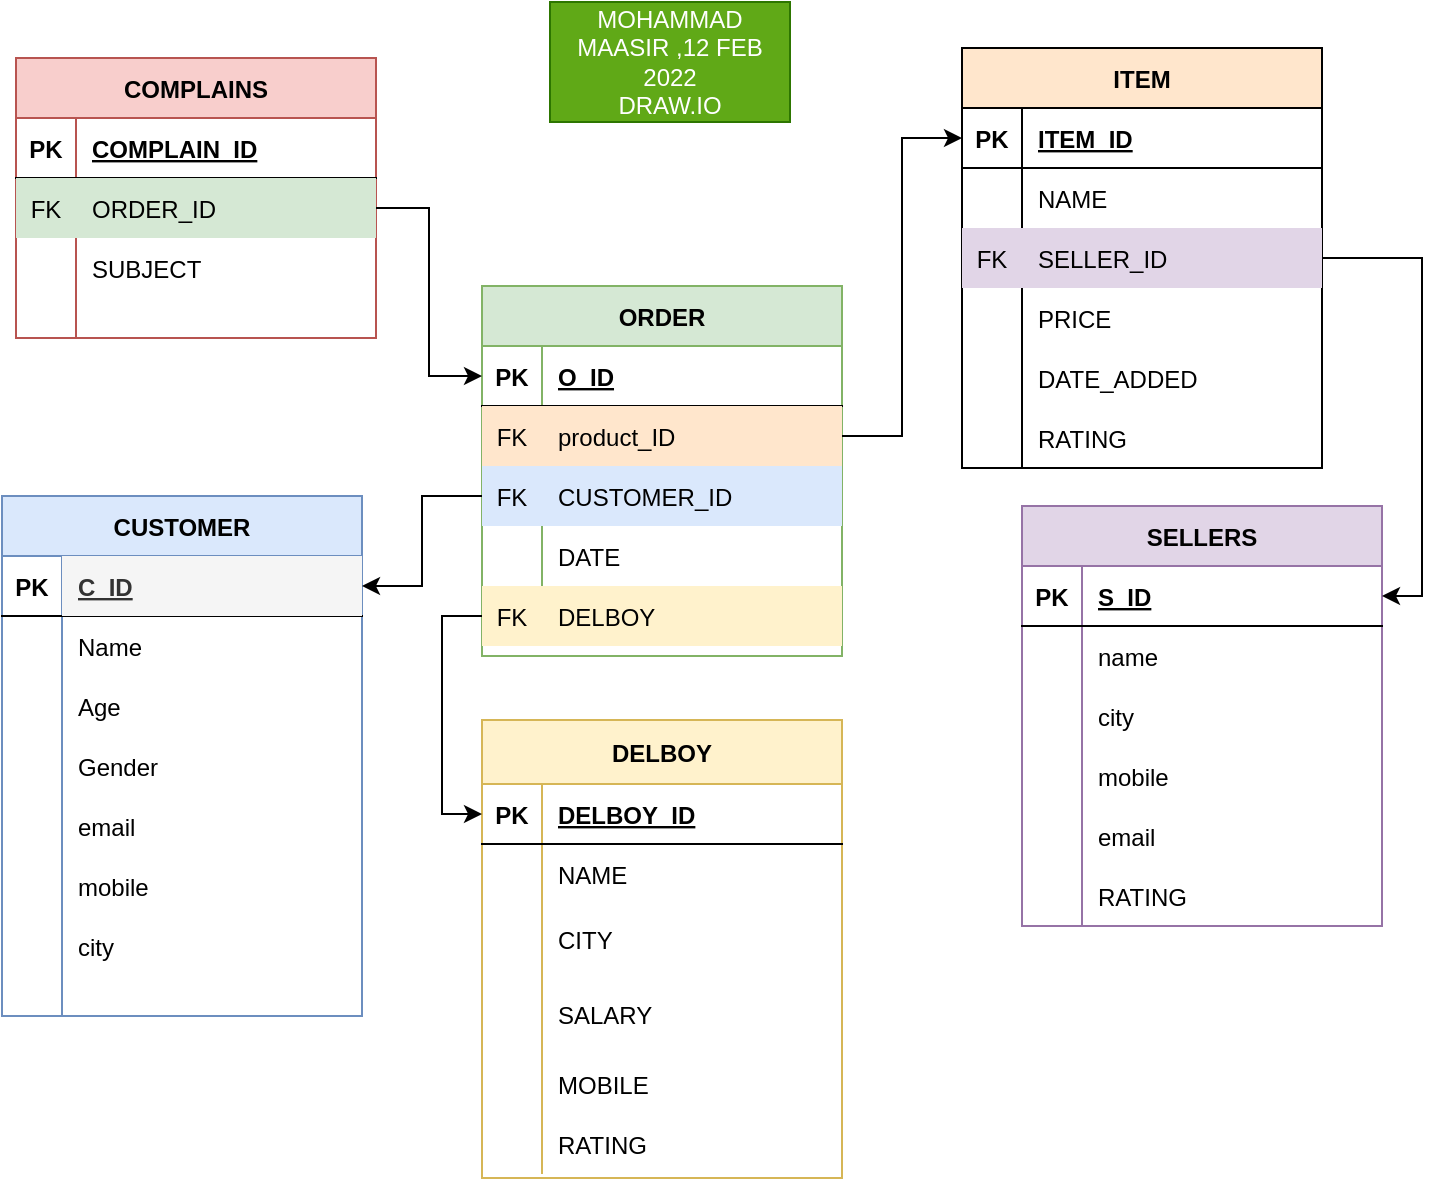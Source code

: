 <mxfile version="16.5.6" type="github">
  <diagram id="pQQoIJh8pcCohvemaEYg" name="Page-1">
    <mxGraphModel dx="868" dy="433" grid="0" gridSize="12" guides="1" tooltips="1" connect="1" arrows="1" fold="1" page="1" pageScale="1" pageWidth="827" pageHeight="1169" background="#FFFFFF" math="0" shadow="0">
      <root>
        <mxCell id="0" />
        <mxCell id="1" parent="0" />
        <mxCell id="q5V-buXmpB8JgD604f-4-15" value="CUSTOMER" style="shape=table;startSize=30;container=1;collapsible=1;childLayout=tableLayout;fixedRows=1;rowLines=0;fontStyle=1;align=center;resizeLast=1;fillColor=#dae8fc;strokeColor=#6c8ebf;" parent="1" vertex="1">
          <mxGeometry x="70" y="325" width="180" height="260" as="geometry" />
        </mxCell>
        <mxCell id="q5V-buXmpB8JgD604f-4-16" value="" style="shape=tableRow;horizontal=0;startSize=0;swimlaneHead=0;swimlaneBody=0;fillColor=none;collapsible=0;dropTarget=0;points=[[0,0.5],[1,0.5]];portConstraint=eastwest;top=0;left=0;right=0;bottom=1;" parent="q5V-buXmpB8JgD604f-4-15" vertex="1">
          <mxGeometry y="30" width="180" height="30" as="geometry" />
        </mxCell>
        <mxCell id="q5V-buXmpB8JgD604f-4-17" value="PK" style="shape=partialRectangle;connectable=0;fillColor=none;top=0;left=0;bottom=0;right=0;fontStyle=1;overflow=hidden;" parent="q5V-buXmpB8JgD604f-4-16" vertex="1">
          <mxGeometry width="30" height="30" as="geometry">
            <mxRectangle width="30" height="30" as="alternateBounds" />
          </mxGeometry>
        </mxCell>
        <mxCell id="q5V-buXmpB8JgD604f-4-18" value="C_ID" style="shape=partialRectangle;connectable=0;fillColor=#f5f5f5;top=0;left=0;bottom=0;right=0;align=left;spacingLeft=6;fontStyle=5;overflow=hidden;strokeColor=#666666;fontColor=#333333;" parent="q5V-buXmpB8JgD604f-4-16" vertex="1">
          <mxGeometry x="30" width="150" height="30" as="geometry">
            <mxRectangle width="150" height="30" as="alternateBounds" />
          </mxGeometry>
        </mxCell>
        <mxCell id="q5V-buXmpB8JgD604f-4-19" value="" style="shape=tableRow;horizontal=0;startSize=0;swimlaneHead=0;swimlaneBody=0;fillColor=none;collapsible=0;dropTarget=0;points=[[0,0.5],[1,0.5]];portConstraint=eastwest;top=0;left=0;right=0;bottom=0;" parent="q5V-buXmpB8JgD604f-4-15" vertex="1">
          <mxGeometry y="60" width="180" height="30" as="geometry" />
        </mxCell>
        <mxCell id="q5V-buXmpB8JgD604f-4-20" value="" style="shape=partialRectangle;connectable=0;fillColor=none;top=0;left=0;bottom=0;right=0;editable=1;overflow=hidden;" parent="q5V-buXmpB8JgD604f-4-19" vertex="1">
          <mxGeometry width="30" height="30" as="geometry">
            <mxRectangle width="30" height="30" as="alternateBounds" />
          </mxGeometry>
        </mxCell>
        <mxCell id="q5V-buXmpB8JgD604f-4-21" value="Name" style="shape=partialRectangle;connectable=0;fillColor=none;top=0;left=0;bottom=0;right=0;align=left;spacingLeft=6;overflow=hidden;" parent="q5V-buXmpB8JgD604f-4-19" vertex="1">
          <mxGeometry x="30" width="150" height="30" as="geometry">
            <mxRectangle width="150" height="30" as="alternateBounds" />
          </mxGeometry>
        </mxCell>
        <mxCell id="q5V-buXmpB8JgD604f-4-22" value="" style="shape=tableRow;horizontal=0;startSize=0;swimlaneHead=0;swimlaneBody=0;fillColor=none;collapsible=0;dropTarget=0;points=[[0,0.5],[1,0.5]];portConstraint=eastwest;top=0;left=0;right=0;bottom=0;" parent="q5V-buXmpB8JgD604f-4-15" vertex="1">
          <mxGeometry y="90" width="180" height="30" as="geometry" />
        </mxCell>
        <mxCell id="q5V-buXmpB8JgD604f-4-23" value="" style="shape=partialRectangle;connectable=0;fillColor=none;top=0;left=0;bottom=0;right=0;editable=1;overflow=hidden;" parent="q5V-buXmpB8JgD604f-4-22" vertex="1">
          <mxGeometry width="30" height="30" as="geometry">
            <mxRectangle width="30" height="30" as="alternateBounds" />
          </mxGeometry>
        </mxCell>
        <mxCell id="q5V-buXmpB8JgD604f-4-24" value="Age" style="shape=partialRectangle;connectable=0;fillColor=none;top=0;left=0;bottom=0;right=0;align=left;spacingLeft=6;overflow=hidden;" parent="q5V-buXmpB8JgD604f-4-22" vertex="1">
          <mxGeometry x="30" width="150" height="30" as="geometry">
            <mxRectangle width="150" height="30" as="alternateBounds" />
          </mxGeometry>
        </mxCell>
        <mxCell id="q5V-buXmpB8JgD604f-4-25" value="" style="shape=tableRow;horizontal=0;startSize=0;swimlaneHead=0;swimlaneBody=0;fillColor=none;collapsible=0;dropTarget=0;points=[[0,0.5],[1,0.5]];portConstraint=eastwest;top=0;left=0;right=0;bottom=0;" parent="q5V-buXmpB8JgD604f-4-15" vertex="1">
          <mxGeometry y="120" width="180" height="30" as="geometry" />
        </mxCell>
        <mxCell id="q5V-buXmpB8JgD604f-4-26" value="" style="shape=partialRectangle;connectable=0;fillColor=none;top=0;left=0;bottom=0;right=0;editable=1;overflow=hidden;" parent="q5V-buXmpB8JgD604f-4-25" vertex="1">
          <mxGeometry width="30" height="30" as="geometry">
            <mxRectangle width="30" height="30" as="alternateBounds" />
          </mxGeometry>
        </mxCell>
        <mxCell id="q5V-buXmpB8JgD604f-4-27" value="Gender" style="shape=partialRectangle;connectable=0;fillColor=none;top=0;left=0;bottom=0;right=0;align=left;spacingLeft=6;overflow=hidden;" parent="q5V-buXmpB8JgD604f-4-25" vertex="1">
          <mxGeometry x="30" width="150" height="30" as="geometry">
            <mxRectangle width="150" height="30" as="alternateBounds" />
          </mxGeometry>
        </mxCell>
        <mxCell id="q5V-buXmpB8JgD604f-4-44" value="" style="shape=tableRow;horizontal=0;startSize=0;swimlaneHead=0;swimlaneBody=0;fillColor=none;collapsible=0;dropTarget=0;points=[[0,0.5],[1,0.5]];portConstraint=eastwest;top=0;left=0;right=0;bottom=0;" parent="q5V-buXmpB8JgD604f-4-15" vertex="1">
          <mxGeometry y="150" width="180" height="30" as="geometry" />
        </mxCell>
        <mxCell id="q5V-buXmpB8JgD604f-4-45" value="" style="shape=partialRectangle;connectable=0;fillColor=none;top=0;left=0;bottom=0;right=0;editable=1;overflow=hidden;" parent="q5V-buXmpB8JgD604f-4-44" vertex="1">
          <mxGeometry width="30" height="30" as="geometry">
            <mxRectangle width="30" height="30" as="alternateBounds" />
          </mxGeometry>
        </mxCell>
        <mxCell id="q5V-buXmpB8JgD604f-4-46" value="email" style="shape=partialRectangle;connectable=0;fillColor=none;top=0;left=0;bottom=0;right=0;align=left;spacingLeft=6;overflow=hidden;" parent="q5V-buXmpB8JgD604f-4-44" vertex="1">
          <mxGeometry x="30" width="150" height="30" as="geometry">
            <mxRectangle width="150" height="30" as="alternateBounds" />
          </mxGeometry>
        </mxCell>
        <mxCell id="q5V-buXmpB8JgD604f-4-47" value="" style="shape=tableRow;horizontal=0;startSize=0;swimlaneHead=0;swimlaneBody=0;fillColor=none;collapsible=0;dropTarget=0;points=[[0,0.5],[1,0.5]];portConstraint=eastwest;top=0;left=0;right=0;bottom=0;" parent="q5V-buXmpB8JgD604f-4-15" vertex="1">
          <mxGeometry y="180" width="180" height="30" as="geometry" />
        </mxCell>
        <mxCell id="q5V-buXmpB8JgD604f-4-48" value="" style="shape=partialRectangle;connectable=0;fillColor=none;top=0;left=0;bottom=0;right=0;editable=1;overflow=hidden;" parent="q5V-buXmpB8JgD604f-4-47" vertex="1">
          <mxGeometry width="30" height="30" as="geometry">
            <mxRectangle width="30" height="30" as="alternateBounds" />
          </mxGeometry>
        </mxCell>
        <mxCell id="q5V-buXmpB8JgD604f-4-49" value="mobile" style="shape=partialRectangle;connectable=0;fillColor=none;top=0;left=0;bottom=0;right=0;align=left;spacingLeft=6;overflow=hidden;" parent="q5V-buXmpB8JgD604f-4-47" vertex="1">
          <mxGeometry x="30" width="150" height="30" as="geometry">
            <mxRectangle width="150" height="30" as="alternateBounds" />
          </mxGeometry>
        </mxCell>
        <mxCell id="q5V-buXmpB8JgD604f-4-50" value="" style="shape=tableRow;horizontal=0;startSize=0;swimlaneHead=0;swimlaneBody=0;fillColor=none;collapsible=0;dropTarget=0;points=[[0,0.5],[1,0.5]];portConstraint=eastwest;top=0;left=0;right=0;bottom=0;" parent="q5V-buXmpB8JgD604f-4-15" vertex="1">
          <mxGeometry y="210" width="180" height="30" as="geometry" />
        </mxCell>
        <mxCell id="q5V-buXmpB8JgD604f-4-51" value="" style="shape=partialRectangle;connectable=0;fillColor=none;top=0;left=0;bottom=0;right=0;editable=1;overflow=hidden;" parent="q5V-buXmpB8JgD604f-4-50" vertex="1">
          <mxGeometry width="30" height="30" as="geometry">
            <mxRectangle width="30" height="30" as="alternateBounds" />
          </mxGeometry>
        </mxCell>
        <mxCell id="q5V-buXmpB8JgD604f-4-52" value="city" style="shape=partialRectangle;connectable=0;fillColor=none;top=0;left=0;bottom=0;right=0;align=left;spacingLeft=6;overflow=hidden;" parent="q5V-buXmpB8JgD604f-4-50" vertex="1">
          <mxGeometry x="30" width="150" height="30" as="geometry">
            <mxRectangle width="150" height="30" as="alternateBounds" />
          </mxGeometry>
        </mxCell>
        <mxCell id="q5V-buXmpB8JgD604f-4-32" value="" style="shape=tableRow;horizontal=0;startSize=0;swimlaneHead=0;swimlaneBody=0;fillColor=none;collapsible=0;dropTarget=0;points=[[0,0.5],[1,0.5]];portConstraint=eastwest;top=0;left=0;right=0;bottom=0;" parent="q5V-buXmpB8JgD604f-4-15" vertex="1">
          <mxGeometry y="240" width="180" height="20" as="geometry" />
        </mxCell>
        <mxCell id="q5V-buXmpB8JgD604f-4-33" value="" style="shape=partialRectangle;connectable=0;fillColor=none;top=0;left=0;bottom=0;right=0;fontStyle=0;overflow=hidden;" parent="q5V-buXmpB8JgD604f-4-32" vertex="1">
          <mxGeometry width="30" height="20" as="geometry">
            <mxRectangle width="30" height="20" as="alternateBounds" />
          </mxGeometry>
        </mxCell>
        <mxCell id="q5V-buXmpB8JgD604f-4-34" value="" style="shape=partialRectangle;connectable=0;fillColor=none;top=0;left=0;bottom=0;right=0;align=left;spacingLeft=6;fontStyle=0;overflow=hidden;" parent="q5V-buXmpB8JgD604f-4-32" vertex="1">
          <mxGeometry x="30" width="150" height="20" as="geometry">
            <mxRectangle width="150" height="20" as="alternateBounds" />
          </mxGeometry>
        </mxCell>
        <mxCell id="q5V-buXmpB8JgD604f-4-54" value="ORDER" style="shape=table;startSize=30;container=1;collapsible=1;childLayout=tableLayout;fixedRows=1;rowLines=0;fontStyle=1;align=center;resizeLast=1;fillColor=#d5e8d4;strokeColor=#82b366;" parent="1" vertex="1">
          <mxGeometry x="310" y="220" width="180" height="185" as="geometry">
            <mxRectangle x="340" y="485" width="60" height="30" as="alternateBounds" />
          </mxGeometry>
        </mxCell>
        <mxCell id="q5V-buXmpB8JgD604f-4-55" value="" style="shape=tableRow;horizontal=0;startSize=0;swimlaneHead=0;swimlaneBody=0;fillColor=none;collapsible=0;dropTarget=0;points=[[0,0.5],[1,0.5]];portConstraint=eastwest;top=0;left=0;right=0;bottom=1;" parent="q5V-buXmpB8JgD604f-4-54" vertex="1">
          <mxGeometry y="30" width="180" height="30" as="geometry" />
        </mxCell>
        <mxCell id="q5V-buXmpB8JgD604f-4-56" value="PK" style="shape=partialRectangle;connectable=0;fillColor=none;top=0;left=0;bottom=0;right=0;fontStyle=1;overflow=hidden;" parent="q5V-buXmpB8JgD604f-4-55" vertex="1">
          <mxGeometry width="30" height="30" as="geometry">
            <mxRectangle width="30" height="30" as="alternateBounds" />
          </mxGeometry>
        </mxCell>
        <mxCell id="q5V-buXmpB8JgD604f-4-57" value="O_ID" style="shape=partialRectangle;connectable=0;fillColor=none;top=0;left=0;bottom=0;right=0;align=left;spacingLeft=6;fontStyle=5;overflow=hidden;" parent="q5V-buXmpB8JgD604f-4-55" vertex="1">
          <mxGeometry x="30" width="150" height="30" as="geometry">
            <mxRectangle width="150" height="30" as="alternateBounds" />
          </mxGeometry>
        </mxCell>
        <mxCell id="q5V-buXmpB8JgD604f-4-58" value="" style="shape=tableRow;horizontal=0;startSize=0;swimlaneHead=0;swimlaneBody=0;fillColor=#dae8fc;collapsible=0;dropTarget=0;points=[[0,0.5],[1,0.5]];portConstraint=eastwest;top=0;left=0;right=0;bottom=0;strokeColor=#6c8ebf;" parent="q5V-buXmpB8JgD604f-4-54" vertex="1">
          <mxGeometry y="60" width="180" height="30" as="geometry" />
        </mxCell>
        <mxCell id="q5V-buXmpB8JgD604f-4-59" value="FK" style="shape=partialRectangle;connectable=0;fillColor=#ffe6cc;top=0;left=0;bottom=0;right=0;editable=1;overflow=hidden;strokeColor=#d79b00;" parent="q5V-buXmpB8JgD604f-4-58" vertex="1">
          <mxGeometry width="30" height="30" as="geometry">
            <mxRectangle width="30" height="30" as="alternateBounds" />
          </mxGeometry>
        </mxCell>
        <mxCell id="q5V-buXmpB8JgD604f-4-60" value="product_ID" style="shape=partialRectangle;connectable=0;fillColor=#ffe6cc;top=0;left=0;bottom=0;right=0;align=left;spacingLeft=6;overflow=hidden;strokeColor=#d79b00;" parent="q5V-buXmpB8JgD604f-4-58" vertex="1">
          <mxGeometry x="30" width="150" height="30" as="geometry">
            <mxRectangle width="150" height="30" as="alternateBounds" />
          </mxGeometry>
        </mxCell>
        <mxCell id="q5V-buXmpB8JgD604f-4-61" value="" style="shape=tableRow;horizontal=0;startSize=0;swimlaneHead=0;swimlaneBody=0;fillColor=none;collapsible=0;dropTarget=0;points=[[0,0.5],[1,0.5]];portConstraint=eastwest;top=0;left=0;right=0;bottom=0;" parent="q5V-buXmpB8JgD604f-4-54" vertex="1">
          <mxGeometry y="90" width="180" height="30" as="geometry" />
        </mxCell>
        <mxCell id="q5V-buXmpB8JgD604f-4-62" value="FK" style="shape=partialRectangle;connectable=0;fillColor=#dae8fc;top=0;left=0;bottom=0;right=0;editable=1;overflow=hidden;strokeColor=#6c8ebf;" parent="q5V-buXmpB8JgD604f-4-61" vertex="1">
          <mxGeometry width="30" height="30" as="geometry">
            <mxRectangle width="30" height="30" as="alternateBounds" />
          </mxGeometry>
        </mxCell>
        <mxCell id="q5V-buXmpB8JgD604f-4-63" value="CUSTOMER_ID" style="shape=partialRectangle;connectable=0;fillColor=#dae8fc;top=0;left=0;bottom=0;right=0;align=left;spacingLeft=6;overflow=hidden;strokeColor=#6c8ebf;" parent="q5V-buXmpB8JgD604f-4-61" vertex="1">
          <mxGeometry x="30" width="150" height="30" as="geometry">
            <mxRectangle width="150" height="30" as="alternateBounds" />
          </mxGeometry>
        </mxCell>
        <mxCell id="q5V-buXmpB8JgD604f-4-64" value="" style="shape=tableRow;horizontal=0;startSize=0;swimlaneHead=0;swimlaneBody=0;fillColor=none;collapsible=0;dropTarget=0;points=[[0,0.5],[1,0.5]];portConstraint=eastwest;top=0;left=0;right=0;bottom=0;" parent="q5V-buXmpB8JgD604f-4-54" vertex="1">
          <mxGeometry y="120" width="180" height="30" as="geometry" />
        </mxCell>
        <mxCell id="q5V-buXmpB8JgD604f-4-65" value="" style="shape=partialRectangle;connectable=0;fillColor=none;top=0;left=0;bottom=0;right=0;editable=1;overflow=hidden;" parent="q5V-buXmpB8JgD604f-4-64" vertex="1">
          <mxGeometry width="30" height="30" as="geometry">
            <mxRectangle width="30" height="30" as="alternateBounds" />
          </mxGeometry>
        </mxCell>
        <mxCell id="q5V-buXmpB8JgD604f-4-66" value="DATE" style="shape=partialRectangle;connectable=0;fillColor=none;top=0;left=0;bottom=0;right=0;align=left;spacingLeft=6;overflow=hidden;" parent="q5V-buXmpB8JgD604f-4-64" vertex="1">
          <mxGeometry x="30" width="150" height="30" as="geometry">
            <mxRectangle width="150" height="30" as="alternateBounds" />
          </mxGeometry>
        </mxCell>
        <mxCell id="q5V-buXmpB8JgD604f-4-68" value="" style="shape=tableRow;horizontal=0;startSize=0;swimlaneHead=0;swimlaneBody=0;fillColor=none;collapsible=0;dropTarget=0;points=[[0,0.5],[1,0.5]];portConstraint=eastwest;top=0;left=0;right=0;bottom=0;" parent="q5V-buXmpB8JgD604f-4-54" vertex="1">
          <mxGeometry y="150" width="180" height="30" as="geometry" />
        </mxCell>
        <mxCell id="q5V-buXmpB8JgD604f-4-69" value="FK" style="shape=partialRectangle;connectable=0;fillColor=#fff2cc;top=0;left=0;bottom=0;right=0;editable=1;overflow=hidden;strokeColor=#d6b656;" parent="q5V-buXmpB8JgD604f-4-68" vertex="1">
          <mxGeometry width="30" height="30" as="geometry">
            <mxRectangle width="30" height="30" as="alternateBounds" />
          </mxGeometry>
        </mxCell>
        <mxCell id="q5V-buXmpB8JgD604f-4-70" value="DELBOY" style="shape=partialRectangle;connectable=0;fillColor=#fff2cc;top=0;left=0;bottom=0;right=0;align=left;spacingLeft=6;overflow=hidden;strokeColor=#d6b656;" parent="q5V-buXmpB8JgD604f-4-68" vertex="1">
          <mxGeometry x="30" width="150" height="30" as="geometry">
            <mxRectangle width="150" height="30" as="alternateBounds" />
          </mxGeometry>
        </mxCell>
        <mxCell id="q5V-buXmpB8JgD604f-4-84" value="SELLERS" style="shape=table;startSize=30;container=1;collapsible=1;childLayout=tableLayout;fixedRows=1;rowLines=0;fontStyle=1;align=center;resizeLast=1;fillColor=#e1d5e7;strokeColor=#9673a6;" parent="1" vertex="1">
          <mxGeometry x="580" y="330" width="180" height="210" as="geometry" />
        </mxCell>
        <mxCell id="q5V-buXmpB8JgD604f-4-85" value="" style="shape=tableRow;horizontal=0;startSize=0;swimlaneHead=0;swimlaneBody=0;fillColor=none;collapsible=0;dropTarget=0;points=[[0,0.5],[1,0.5]];portConstraint=eastwest;top=0;left=0;right=0;bottom=1;" parent="q5V-buXmpB8JgD604f-4-84" vertex="1">
          <mxGeometry y="30" width="180" height="30" as="geometry" />
        </mxCell>
        <mxCell id="q5V-buXmpB8JgD604f-4-86" value="PK" style="shape=partialRectangle;connectable=0;fillColor=none;top=0;left=0;bottom=0;right=0;fontStyle=1;overflow=hidden;" parent="q5V-buXmpB8JgD604f-4-85" vertex="1">
          <mxGeometry width="30" height="30" as="geometry">
            <mxRectangle width="30" height="30" as="alternateBounds" />
          </mxGeometry>
        </mxCell>
        <mxCell id="q5V-buXmpB8JgD604f-4-87" value="S_ID" style="shape=partialRectangle;connectable=0;fillColor=none;top=0;left=0;bottom=0;right=0;align=left;spacingLeft=6;fontStyle=5;overflow=hidden;" parent="q5V-buXmpB8JgD604f-4-85" vertex="1">
          <mxGeometry x="30" width="150" height="30" as="geometry">
            <mxRectangle width="150" height="30" as="alternateBounds" />
          </mxGeometry>
        </mxCell>
        <mxCell id="q5V-buXmpB8JgD604f-4-88" value="" style="shape=tableRow;horizontal=0;startSize=0;swimlaneHead=0;swimlaneBody=0;fillColor=none;collapsible=0;dropTarget=0;points=[[0,0.5],[1,0.5]];portConstraint=eastwest;top=0;left=0;right=0;bottom=0;" parent="q5V-buXmpB8JgD604f-4-84" vertex="1">
          <mxGeometry y="60" width="180" height="30" as="geometry" />
        </mxCell>
        <mxCell id="q5V-buXmpB8JgD604f-4-89" value="" style="shape=partialRectangle;connectable=0;fillColor=none;top=0;left=0;bottom=0;right=0;editable=1;overflow=hidden;" parent="q5V-buXmpB8JgD604f-4-88" vertex="1">
          <mxGeometry width="30" height="30" as="geometry">
            <mxRectangle width="30" height="30" as="alternateBounds" />
          </mxGeometry>
        </mxCell>
        <mxCell id="q5V-buXmpB8JgD604f-4-90" value="name" style="shape=partialRectangle;connectable=0;fillColor=none;top=0;left=0;bottom=0;right=0;align=left;spacingLeft=6;overflow=hidden;" parent="q5V-buXmpB8JgD604f-4-88" vertex="1">
          <mxGeometry x="30" width="150" height="30" as="geometry">
            <mxRectangle width="150" height="30" as="alternateBounds" />
          </mxGeometry>
        </mxCell>
        <mxCell id="q5V-buXmpB8JgD604f-4-91" value="" style="shape=tableRow;horizontal=0;startSize=0;swimlaneHead=0;swimlaneBody=0;fillColor=none;collapsible=0;dropTarget=0;points=[[0,0.5],[1,0.5]];portConstraint=eastwest;top=0;left=0;right=0;bottom=0;" parent="q5V-buXmpB8JgD604f-4-84" vertex="1">
          <mxGeometry y="90" width="180" height="30" as="geometry" />
        </mxCell>
        <mxCell id="q5V-buXmpB8JgD604f-4-92" value="" style="shape=partialRectangle;connectable=0;fillColor=none;top=0;left=0;bottom=0;right=0;editable=1;overflow=hidden;" parent="q5V-buXmpB8JgD604f-4-91" vertex="1">
          <mxGeometry width="30" height="30" as="geometry">
            <mxRectangle width="30" height="30" as="alternateBounds" />
          </mxGeometry>
        </mxCell>
        <mxCell id="q5V-buXmpB8JgD604f-4-93" value="city" style="shape=partialRectangle;connectable=0;fillColor=none;top=0;left=0;bottom=0;right=0;align=left;spacingLeft=6;overflow=hidden;" parent="q5V-buXmpB8JgD604f-4-91" vertex="1">
          <mxGeometry x="30" width="150" height="30" as="geometry">
            <mxRectangle width="150" height="30" as="alternateBounds" />
          </mxGeometry>
        </mxCell>
        <mxCell id="q5V-buXmpB8JgD604f-4-94" value="" style="shape=tableRow;horizontal=0;startSize=0;swimlaneHead=0;swimlaneBody=0;fillColor=none;collapsible=0;dropTarget=0;points=[[0,0.5],[1,0.5]];portConstraint=eastwest;top=0;left=0;right=0;bottom=0;" parent="q5V-buXmpB8JgD604f-4-84" vertex="1">
          <mxGeometry y="120" width="180" height="30" as="geometry" />
        </mxCell>
        <mxCell id="q5V-buXmpB8JgD604f-4-95" value="" style="shape=partialRectangle;connectable=0;fillColor=none;top=0;left=0;bottom=0;right=0;editable=1;overflow=hidden;" parent="q5V-buXmpB8JgD604f-4-94" vertex="1">
          <mxGeometry width="30" height="30" as="geometry">
            <mxRectangle width="30" height="30" as="alternateBounds" />
          </mxGeometry>
        </mxCell>
        <mxCell id="q5V-buXmpB8JgD604f-4-96" value="mobile" style="shape=partialRectangle;connectable=0;fillColor=none;top=0;left=0;bottom=0;right=0;align=left;spacingLeft=6;overflow=hidden;" parent="q5V-buXmpB8JgD604f-4-94" vertex="1">
          <mxGeometry x="30" width="150" height="30" as="geometry">
            <mxRectangle width="150" height="30" as="alternateBounds" />
          </mxGeometry>
        </mxCell>
        <mxCell id="q5V-buXmpB8JgD604f-4-98" value="" style="shape=tableRow;horizontal=0;startSize=0;swimlaneHead=0;swimlaneBody=0;fillColor=none;collapsible=0;dropTarget=0;points=[[0,0.5],[1,0.5]];portConstraint=eastwest;top=0;left=0;right=0;bottom=0;" parent="q5V-buXmpB8JgD604f-4-84" vertex="1">
          <mxGeometry y="150" width="180" height="30" as="geometry" />
        </mxCell>
        <mxCell id="q5V-buXmpB8JgD604f-4-99" value="" style="shape=partialRectangle;connectable=0;fillColor=none;top=0;left=0;bottom=0;right=0;editable=1;overflow=hidden;" parent="q5V-buXmpB8JgD604f-4-98" vertex="1">
          <mxGeometry width="30" height="30" as="geometry">
            <mxRectangle width="30" height="30" as="alternateBounds" />
          </mxGeometry>
        </mxCell>
        <mxCell id="q5V-buXmpB8JgD604f-4-100" value="email" style="shape=partialRectangle;connectable=0;fillColor=none;top=0;left=0;bottom=0;right=0;align=left;spacingLeft=6;overflow=hidden;" parent="q5V-buXmpB8JgD604f-4-98" vertex="1">
          <mxGeometry x="30" width="150" height="30" as="geometry">
            <mxRectangle width="150" height="30" as="alternateBounds" />
          </mxGeometry>
        </mxCell>
        <mxCell id="LK9jmuP0lHli8HqJ4e0b-40" value="" style="shape=tableRow;horizontal=0;startSize=0;swimlaneHead=0;swimlaneBody=0;fillColor=none;collapsible=0;dropTarget=0;points=[[0,0.5],[1,0.5]];portConstraint=eastwest;top=0;left=0;right=0;bottom=0;" parent="q5V-buXmpB8JgD604f-4-84" vertex="1">
          <mxGeometry y="180" width="180" height="30" as="geometry" />
        </mxCell>
        <mxCell id="LK9jmuP0lHli8HqJ4e0b-41" value="" style="shape=partialRectangle;connectable=0;fillColor=none;top=0;left=0;bottom=0;right=0;editable=1;overflow=hidden;" parent="LK9jmuP0lHli8HqJ4e0b-40" vertex="1">
          <mxGeometry width="30" height="30" as="geometry">
            <mxRectangle width="30" height="30" as="alternateBounds" />
          </mxGeometry>
        </mxCell>
        <mxCell id="LK9jmuP0lHli8HqJ4e0b-42" value="RATING" style="shape=partialRectangle;connectable=0;fillColor=none;top=0;left=0;bottom=0;right=0;align=left;spacingLeft=6;overflow=hidden;" parent="LK9jmuP0lHli8HqJ4e0b-40" vertex="1">
          <mxGeometry x="30" width="150" height="30" as="geometry">
            <mxRectangle width="150" height="30" as="alternateBounds" />
          </mxGeometry>
        </mxCell>
        <mxCell id="LK9jmuP0lHli8HqJ4e0b-1" value="ITEM" style="shape=table;startSize=30;container=1;collapsible=1;childLayout=tableLayout;fixedRows=1;rowLines=0;fontStyle=1;align=center;resizeLast=1;fillColor=#ffe6cc;strokeColor=default;" parent="1" vertex="1">
          <mxGeometry x="550" y="101" width="180" height="210" as="geometry" />
        </mxCell>
        <mxCell id="LK9jmuP0lHli8HqJ4e0b-2" value="" style="shape=tableRow;horizontal=0;startSize=0;swimlaneHead=0;swimlaneBody=0;fillColor=none;collapsible=0;dropTarget=0;points=[[0,0.5],[1,0.5]];portConstraint=eastwest;top=0;left=0;right=0;bottom=1;" parent="LK9jmuP0lHli8HqJ4e0b-1" vertex="1">
          <mxGeometry y="30" width="180" height="30" as="geometry" />
        </mxCell>
        <mxCell id="LK9jmuP0lHli8HqJ4e0b-3" value="PK" style="shape=partialRectangle;connectable=0;fillColor=none;top=0;left=0;bottom=0;right=0;fontStyle=1;overflow=hidden;" parent="LK9jmuP0lHli8HqJ4e0b-2" vertex="1">
          <mxGeometry width="30" height="30" as="geometry">
            <mxRectangle width="30" height="30" as="alternateBounds" />
          </mxGeometry>
        </mxCell>
        <mxCell id="LK9jmuP0lHli8HqJ4e0b-4" value="ITEM_ID" style="shape=partialRectangle;connectable=0;fillColor=none;top=0;left=0;bottom=0;right=0;align=left;spacingLeft=6;fontStyle=5;overflow=hidden;" parent="LK9jmuP0lHli8HqJ4e0b-2" vertex="1">
          <mxGeometry x="30" width="150" height="30" as="geometry">
            <mxRectangle width="150" height="30" as="alternateBounds" />
          </mxGeometry>
        </mxCell>
        <mxCell id="nnpvmxj3VWz-aG6_KauM-10" value="" style="shape=tableRow;horizontal=0;startSize=0;swimlaneHead=0;swimlaneBody=0;fillColor=none;collapsible=0;dropTarget=0;points=[[0,0.5],[1,0.5]];portConstraint=eastwest;top=0;left=0;right=0;bottom=0;strokeColor=default;" vertex="1" parent="LK9jmuP0lHli8HqJ4e0b-1">
          <mxGeometry y="60" width="180" height="30" as="geometry" />
        </mxCell>
        <mxCell id="nnpvmxj3VWz-aG6_KauM-11" value="" style="shape=partialRectangle;connectable=0;fillColor=none;top=0;left=0;bottom=0;right=0;editable=1;overflow=hidden;strokeColor=default;" vertex="1" parent="nnpvmxj3VWz-aG6_KauM-10">
          <mxGeometry width="30" height="30" as="geometry">
            <mxRectangle width="30" height="30" as="alternateBounds" />
          </mxGeometry>
        </mxCell>
        <mxCell id="nnpvmxj3VWz-aG6_KauM-12" value="NAME" style="shape=partialRectangle;connectable=0;fillColor=none;top=0;left=0;bottom=0;right=0;align=left;spacingLeft=6;overflow=hidden;strokeColor=default;" vertex="1" parent="nnpvmxj3VWz-aG6_KauM-10">
          <mxGeometry x="30" width="150" height="30" as="geometry">
            <mxRectangle width="150" height="30" as="alternateBounds" />
          </mxGeometry>
        </mxCell>
        <mxCell id="LK9jmuP0lHli8HqJ4e0b-5" value="" style="shape=tableRow;horizontal=0;startSize=0;swimlaneHead=0;swimlaneBody=0;fillColor=none;collapsible=0;dropTarget=0;points=[[0,0.5],[1,0.5]];portConstraint=eastwest;top=0;left=0;right=0;bottom=0;" parent="LK9jmuP0lHli8HqJ4e0b-1" vertex="1">
          <mxGeometry y="90" width="180" height="30" as="geometry" />
        </mxCell>
        <mxCell id="LK9jmuP0lHli8HqJ4e0b-6" value="FK" style="shape=partialRectangle;connectable=0;fillColor=#e1d5e7;top=0;left=0;bottom=0;right=0;editable=1;overflow=hidden;strokeColor=#9673a6;" parent="LK9jmuP0lHli8HqJ4e0b-5" vertex="1">
          <mxGeometry width="30" height="30" as="geometry">
            <mxRectangle width="30" height="30" as="alternateBounds" />
          </mxGeometry>
        </mxCell>
        <mxCell id="LK9jmuP0lHli8HqJ4e0b-7" value="SELLER_ID" style="shape=partialRectangle;connectable=0;fillColor=#e1d5e7;top=0;left=0;bottom=0;right=0;align=left;spacingLeft=6;overflow=hidden;strokeColor=#9673a6;" parent="LK9jmuP0lHli8HqJ4e0b-5" vertex="1">
          <mxGeometry x="30" width="150" height="30" as="geometry">
            <mxRectangle width="150" height="30" as="alternateBounds" />
          </mxGeometry>
        </mxCell>
        <mxCell id="LK9jmuP0lHli8HqJ4e0b-8" value="" style="shape=tableRow;horizontal=0;startSize=0;swimlaneHead=0;swimlaneBody=0;fillColor=none;collapsible=0;dropTarget=0;points=[[0,0.5],[1,0.5]];portConstraint=eastwest;top=0;left=0;right=0;bottom=0;" parent="LK9jmuP0lHli8HqJ4e0b-1" vertex="1">
          <mxGeometry y="120" width="180" height="30" as="geometry" />
        </mxCell>
        <mxCell id="LK9jmuP0lHli8HqJ4e0b-9" value="" style="shape=partialRectangle;connectable=0;fillColor=none;top=0;left=0;bottom=0;right=0;editable=1;overflow=hidden;" parent="LK9jmuP0lHli8HqJ4e0b-8" vertex="1">
          <mxGeometry width="30" height="30" as="geometry">
            <mxRectangle width="30" height="30" as="alternateBounds" />
          </mxGeometry>
        </mxCell>
        <mxCell id="LK9jmuP0lHli8HqJ4e0b-10" value="PRICE" style="shape=partialRectangle;connectable=0;fillColor=none;top=0;left=0;bottom=0;right=0;align=left;spacingLeft=6;overflow=hidden;" parent="LK9jmuP0lHli8HqJ4e0b-8" vertex="1">
          <mxGeometry x="30" width="150" height="30" as="geometry">
            <mxRectangle width="150" height="30" as="alternateBounds" />
          </mxGeometry>
        </mxCell>
        <mxCell id="LK9jmuP0lHli8HqJ4e0b-11" value="" style="shape=tableRow;horizontal=0;startSize=0;swimlaneHead=0;swimlaneBody=0;fillColor=none;collapsible=0;dropTarget=0;points=[[0,0.5],[1,0.5]];portConstraint=eastwest;top=0;left=0;right=0;bottom=0;" parent="LK9jmuP0lHli8HqJ4e0b-1" vertex="1">
          <mxGeometry y="150" width="180" height="30" as="geometry" />
        </mxCell>
        <mxCell id="LK9jmuP0lHli8HqJ4e0b-12" value="" style="shape=partialRectangle;connectable=0;fillColor=none;top=0;left=0;bottom=0;right=0;editable=1;overflow=hidden;" parent="LK9jmuP0lHli8HqJ4e0b-11" vertex="1">
          <mxGeometry width="30" height="30" as="geometry">
            <mxRectangle width="30" height="30" as="alternateBounds" />
          </mxGeometry>
        </mxCell>
        <mxCell id="LK9jmuP0lHli8HqJ4e0b-13" value="DATE_ADDED" style="shape=partialRectangle;connectable=0;fillColor=none;top=0;left=0;bottom=0;right=0;align=left;spacingLeft=6;overflow=hidden;" parent="LK9jmuP0lHli8HqJ4e0b-11" vertex="1">
          <mxGeometry x="30" width="150" height="30" as="geometry">
            <mxRectangle width="150" height="30" as="alternateBounds" />
          </mxGeometry>
        </mxCell>
        <mxCell id="LK9jmuP0lHli8HqJ4e0b-57" style="edgeStyle=orthogonalEdgeStyle;rounded=0;orthogonalLoop=1;jettySize=auto;html=1;exitX=1;exitY=0.5;exitDx=0;exitDy=0;" parent="LK9jmuP0lHli8HqJ4e0b-1" source="LK9jmuP0lHli8HqJ4e0b-2" target="LK9jmuP0lHli8HqJ4e0b-2" edge="1">
          <mxGeometry relative="1" as="geometry" />
        </mxCell>
        <mxCell id="LK9jmuP0lHli8HqJ4e0b-58" style="edgeStyle=orthogonalEdgeStyle;rounded=0;orthogonalLoop=1;jettySize=auto;html=1;exitX=1;exitY=0.5;exitDx=0;exitDy=0;" parent="LK9jmuP0lHli8HqJ4e0b-1" source="LK9jmuP0lHli8HqJ4e0b-2" target="LK9jmuP0lHli8HqJ4e0b-2" edge="1">
          <mxGeometry relative="1" as="geometry" />
        </mxCell>
        <mxCell id="LK9jmuP0lHli8HqJ4e0b-48" value="" style="shape=tableRow;horizontal=0;startSize=0;swimlaneHead=0;swimlaneBody=0;fillColor=none;collapsible=0;dropTarget=0;points=[[0,0.5],[1,0.5]];portConstraint=eastwest;top=0;left=0;right=0;bottom=0;" parent="LK9jmuP0lHli8HqJ4e0b-1" vertex="1">
          <mxGeometry y="180" width="180" height="30" as="geometry" />
        </mxCell>
        <mxCell id="LK9jmuP0lHli8HqJ4e0b-49" value="" style="shape=partialRectangle;connectable=0;fillColor=none;top=0;left=0;bottom=0;right=0;editable=1;overflow=hidden;" parent="LK9jmuP0lHli8HqJ4e0b-48" vertex="1">
          <mxGeometry width="30" height="30" as="geometry">
            <mxRectangle width="30" height="30" as="alternateBounds" />
          </mxGeometry>
        </mxCell>
        <mxCell id="LK9jmuP0lHli8HqJ4e0b-50" value="RATING" style="shape=partialRectangle;connectable=0;fillColor=none;top=0;left=0;bottom=0;right=0;align=left;spacingLeft=6;overflow=hidden;strokeColor=none;" parent="LK9jmuP0lHli8HqJ4e0b-48" vertex="1">
          <mxGeometry x="30" width="150" height="30" as="geometry">
            <mxRectangle width="150" height="30" as="alternateBounds" />
          </mxGeometry>
        </mxCell>
        <mxCell id="LK9jmuP0lHli8HqJ4e0b-14" value="DELBOY" style="shape=table;startSize=32;container=1;collapsible=1;childLayout=tableLayout;fixedRows=1;rowLines=0;fontStyle=1;align=center;resizeLast=1;fillColor=#fff2cc;strokeColor=#d6b656;" parent="1" vertex="1">
          <mxGeometry x="310" y="437" width="180" height="229" as="geometry" />
        </mxCell>
        <mxCell id="LK9jmuP0lHli8HqJ4e0b-15" value="" style="shape=tableRow;horizontal=0;startSize=0;swimlaneHead=0;swimlaneBody=0;fillColor=none;collapsible=0;dropTarget=0;points=[[0,0.5],[1,0.5]];portConstraint=eastwest;top=0;left=0;right=0;bottom=1;" parent="LK9jmuP0lHli8HqJ4e0b-14" vertex="1">
          <mxGeometry y="32" width="180" height="30" as="geometry" />
        </mxCell>
        <mxCell id="LK9jmuP0lHli8HqJ4e0b-16" value="PK" style="shape=partialRectangle;connectable=0;fillColor=none;top=0;left=0;bottom=0;right=0;fontStyle=1;overflow=hidden;" parent="LK9jmuP0lHli8HqJ4e0b-15" vertex="1">
          <mxGeometry width="30" height="30" as="geometry">
            <mxRectangle width="30" height="30" as="alternateBounds" />
          </mxGeometry>
        </mxCell>
        <mxCell id="LK9jmuP0lHli8HqJ4e0b-17" value="DELBOY_ID" style="shape=partialRectangle;connectable=0;fillColor=none;top=0;left=0;bottom=0;right=0;align=left;spacingLeft=6;fontStyle=5;overflow=hidden;" parent="LK9jmuP0lHli8HqJ4e0b-15" vertex="1">
          <mxGeometry x="30" width="150" height="30" as="geometry">
            <mxRectangle width="150" height="30" as="alternateBounds" />
          </mxGeometry>
        </mxCell>
        <mxCell id="LK9jmuP0lHli8HqJ4e0b-18" value="" style="shape=tableRow;horizontal=0;startSize=0;swimlaneHead=0;swimlaneBody=0;fillColor=none;collapsible=0;dropTarget=0;points=[[0,0.5],[1,0.5]];portConstraint=eastwest;top=0;left=0;right=0;bottom=0;" parent="LK9jmuP0lHli8HqJ4e0b-14" vertex="1">
          <mxGeometry y="62" width="180" height="30" as="geometry" />
        </mxCell>
        <mxCell id="LK9jmuP0lHli8HqJ4e0b-19" value="" style="shape=partialRectangle;connectable=0;fillColor=none;top=0;left=0;bottom=0;right=0;editable=1;overflow=hidden;" parent="LK9jmuP0lHli8HqJ4e0b-18" vertex="1">
          <mxGeometry width="30" height="30" as="geometry">
            <mxRectangle width="30" height="30" as="alternateBounds" />
          </mxGeometry>
        </mxCell>
        <mxCell id="LK9jmuP0lHli8HqJ4e0b-20" value="NAME" style="shape=partialRectangle;connectable=0;fillColor=none;top=0;left=0;bottom=0;right=0;align=left;spacingLeft=6;overflow=hidden;" parent="LK9jmuP0lHli8HqJ4e0b-18" vertex="1">
          <mxGeometry x="30" width="150" height="30" as="geometry">
            <mxRectangle width="150" height="30" as="alternateBounds" />
          </mxGeometry>
        </mxCell>
        <mxCell id="LK9jmuP0lHli8HqJ4e0b-21" value="" style="shape=tableRow;horizontal=0;startSize=0;swimlaneHead=0;swimlaneBody=0;fillColor=none;collapsible=0;dropTarget=0;points=[[0,0.5],[1,0.5]];portConstraint=eastwest;top=0;left=0;right=0;bottom=0;" parent="LK9jmuP0lHli8HqJ4e0b-14" vertex="1">
          <mxGeometry y="92" width="180" height="35" as="geometry" />
        </mxCell>
        <mxCell id="LK9jmuP0lHli8HqJ4e0b-22" value="" style="shape=partialRectangle;connectable=0;fillColor=none;top=0;left=0;bottom=0;right=0;editable=1;overflow=hidden;" parent="LK9jmuP0lHli8HqJ4e0b-21" vertex="1">
          <mxGeometry width="30" height="35" as="geometry">
            <mxRectangle width="30" height="35" as="alternateBounds" />
          </mxGeometry>
        </mxCell>
        <mxCell id="LK9jmuP0lHli8HqJ4e0b-23" value="CITY" style="shape=partialRectangle;connectable=0;fillColor=none;top=0;left=0;bottom=0;right=0;align=left;spacingLeft=6;overflow=hidden;" parent="LK9jmuP0lHli8HqJ4e0b-21" vertex="1">
          <mxGeometry x="30" width="150" height="35" as="geometry">
            <mxRectangle width="150" height="35" as="alternateBounds" />
          </mxGeometry>
        </mxCell>
        <mxCell id="LK9jmuP0lHli8HqJ4e0b-24" value="" style="shape=tableRow;horizontal=0;startSize=0;swimlaneHead=0;swimlaneBody=0;fillColor=none;collapsible=0;dropTarget=0;points=[[0,0.5],[1,0.5]];portConstraint=eastwest;top=0;left=0;right=0;bottom=0;" parent="LK9jmuP0lHli8HqJ4e0b-14" vertex="1">
          <mxGeometry y="127" width="180" height="40" as="geometry" />
        </mxCell>
        <mxCell id="LK9jmuP0lHli8HqJ4e0b-25" value="" style="shape=partialRectangle;connectable=0;fillColor=none;top=0;left=0;bottom=0;right=0;editable=1;overflow=hidden;" parent="LK9jmuP0lHli8HqJ4e0b-24" vertex="1">
          <mxGeometry width="30" height="40" as="geometry">
            <mxRectangle width="30" height="40" as="alternateBounds" />
          </mxGeometry>
        </mxCell>
        <mxCell id="LK9jmuP0lHli8HqJ4e0b-26" value="SALARY" style="shape=partialRectangle;connectable=0;fillColor=none;top=0;left=0;bottom=0;right=0;align=left;spacingLeft=6;overflow=hidden;" parent="LK9jmuP0lHli8HqJ4e0b-24" vertex="1">
          <mxGeometry x="30" width="150" height="40" as="geometry">
            <mxRectangle width="150" height="40" as="alternateBounds" />
          </mxGeometry>
        </mxCell>
        <mxCell id="nnpvmxj3VWz-aG6_KauM-13" value="" style="shape=tableRow;horizontal=0;startSize=0;swimlaneHead=0;swimlaneBody=0;fillColor=none;collapsible=0;dropTarget=0;points=[[0,0.5],[1,0.5]];portConstraint=eastwest;top=0;left=0;right=0;bottom=0;strokeColor=default;" vertex="1" parent="LK9jmuP0lHli8HqJ4e0b-14">
          <mxGeometry y="167" width="180" height="30" as="geometry" />
        </mxCell>
        <mxCell id="nnpvmxj3VWz-aG6_KauM-14" value="" style="shape=partialRectangle;connectable=0;fillColor=none;top=0;left=0;bottom=0;right=0;editable=1;overflow=hidden;strokeColor=default;" vertex="1" parent="nnpvmxj3VWz-aG6_KauM-13">
          <mxGeometry width="30" height="30" as="geometry">
            <mxRectangle width="30" height="30" as="alternateBounds" />
          </mxGeometry>
        </mxCell>
        <mxCell id="nnpvmxj3VWz-aG6_KauM-15" value="MOBILE" style="shape=partialRectangle;connectable=0;fillColor=none;top=0;left=0;bottom=0;right=0;align=left;spacingLeft=6;overflow=hidden;strokeColor=default;" vertex="1" parent="nnpvmxj3VWz-aG6_KauM-13">
          <mxGeometry x="30" width="150" height="30" as="geometry">
            <mxRectangle width="150" height="30" as="alternateBounds" />
          </mxGeometry>
        </mxCell>
        <mxCell id="LK9jmuP0lHli8HqJ4e0b-44" value="" style="shape=tableRow;horizontal=0;startSize=0;swimlaneHead=0;swimlaneBody=0;fillColor=none;collapsible=0;dropTarget=0;points=[[0,0.5],[1,0.5]];portConstraint=eastwest;top=0;left=0;right=0;bottom=0;" parent="LK9jmuP0lHli8HqJ4e0b-14" vertex="1">
          <mxGeometry y="197" width="180" height="30" as="geometry" />
        </mxCell>
        <mxCell id="LK9jmuP0lHli8HqJ4e0b-45" value="" style="shape=partialRectangle;connectable=0;fillColor=none;top=0;left=0;bottom=0;right=0;editable=1;overflow=hidden;" parent="LK9jmuP0lHli8HqJ4e0b-44" vertex="1">
          <mxGeometry width="30" height="30" as="geometry">
            <mxRectangle width="30" height="30" as="alternateBounds" />
          </mxGeometry>
        </mxCell>
        <mxCell id="LK9jmuP0lHli8HqJ4e0b-46" value="RATING" style="shape=partialRectangle;connectable=0;fillColor=none;top=0;left=0;bottom=0;right=0;align=left;spacingLeft=6;overflow=hidden;" parent="LK9jmuP0lHli8HqJ4e0b-44" vertex="1">
          <mxGeometry x="30" width="150" height="30" as="geometry">
            <mxRectangle width="150" height="30" as="alternateBounds" />
          </mxGeometry>
        </mxCell>
        <mxCell id="LK9jmuP0lHli8HqJ4e0b-27" value="COMPLAINS" style="shape=table;startSize=30;container=1;collapsible=1;childLayout=tableLayout;fixedRows=1;rowLines=0;fontStyle=1;align=center;resizeLast=1;fillColor=#f8cecc;strokeColor=#b85450;" parent="1" vertex="1">
          <mxGeometry x="77" y="106" width="180" height="140" as="geometry" />
        </mxCell>
        <mxCell id="LK9jmuP0lHli8HqJ4e0b-28" value="" style="shape=tableRow;horizontal=0;startSize=0;swimlaneHead=0;swimlaneBody=0;fillColor=none;collapsible=0;dropTarget=0;points=[[0,0.5],[1,0.5]];portConstraint=eastwest;top=0;left=0;right=0;bottom=1;" parent="LK9jmuP0lHli8HqJ4e0b-27" vertex="1">
          <mxGeometry y="30" width="180" height="30" as="geometry" />
        </mxCell>
        <mxCell id="LK9jmuP0lHli8HqJ4e0b-29" value="PK" style="shape=partialRectangle;connectable=0;fillColor=none;top=0;left=0;bottom=0;right=0;fontStyle=1;overflow=hidden;" parent="LK9jmuP0lHli8HqJ4e0b-28" vertex="1">
          <mxGeometry width="30" height="30" as="geometry">
            <mxRectangle width="30" height="30" as="alternateBounds" />
          </mxGeometry>
        </mxCell>
        <mxCell id="LK9jmuP0lHli8HqJ4e0b-30" value="COMPLAIN_ID" style="shape=partialRectangle;connectable=0;fillColor=none;top=0;left=0;bottom=0;right=0;align=left;spacingLeft=6;fontStyle=5;overflow=hidden;" parent="LK9jmuP0lHli8HqJ4e0b-28" vertex="1">
          <mxGeometry x="30" width="150" height="30" as="geometry">
            <mxRectangle width="150" height="30" as="alternateBounds" />
          </mxGeometry>
        </mxCell>
        <mxCell id="LK9jmuP0lHli8HqJ4e0b-31" value="" style="shape=tableRow;horizontal=0;startSize=0;swimlaneHead=0;swimlaneBody=0;fillColor=none;collapsible=0;dropTarget=0;points=[[0,0.5],[1,0.5]];portConstraint=eastwest;top=0;left=0;right=0;bottom=0;" parent="LK9jmuP0lHli8HqJ4e0b-27" vertex="1">
          <mxGeometry y="60" width="180" height="30" as="geometry" />
        </mxCell>
        <mxCell id="LK9jmuP0lHli8HqJ4e0b-32" value="FK" style="shape=partialRectangle;connectable=0;fillColor=#d5e8d4;top=0;left=0;bottom=0;right=0;editable=1;overflow=hidden;strokeColor=#82b366;" parent="LK9jmuP0lHli8HqJ4e0b-31" vertex="1">
          <mxGeometry width="30" height="30" as="geometry">
            <mxRectangle width="30" height="30" as="alternateBounds" />
          </mxGeometry>
        </mxCell>
        <mxCell id="LK9jmuP0lHli8HqJ4e0b-33" value="ORDER_ID" style="shape=partialRectangle;connectable=0;fillColor=#d5e8d4;top=0;left=0;bottom=0;right=0;align=left;spacingLeft=6;overflow=hidden;strokeColor=#82b366;" parent="LK9jmuP0lHli8HqJ4e0b-31" vertex="1">
          <mxGeometry x="30" width="150" height="30" as="geometry">
            <mxRectangle width="150" height="30" as="alternateBounds" />
          </mxGeometry>
        </mxCell>
        <mxCell id="LK9jmuP0lHli8HqJ4e0b-34" value="" style="shape=tableRow;horizontal=0;startSize=0;swimlaneHead=0;swimlaneBody=0;fillColor=none;collapsible=0;dropTarget=0;points=[[0,0.5],[1,0.5]];portConstraint=eastwest;top=0;left=0;right=0;bottom=0;" parent="LK9jmuP0lHli8HqJ4e0b-27" vertex="1">
          <mxGeometry y="90" width="180" height="30" as="geometry" />
        </mxCell>
        <mxCell id="LK9jmuP0lHli8HqJ4e0b-35" value="" style="shape=partialRectangle;connectable=0;fillColor=none;top=0;left=0;bottom=0;right=0;editable=1;overflow=hidden;" parent="LK9jmuP0lHli8HqJ4e0b-34" vertex="1">
          <mxGeometry width="30" height="30" as="geometry">
            <mxRectangle width="30" height="30" as="alternateBounds" />
          </mxGeometry>
        </mxCell>
        <mxCell id="LK9jmuP0lHli8HqJ4e0b-36" value="SUBJECT" style="shape=partialRectangle;connectable=0;fillColor=none;top=0;left=0;bottom=0;right=0;align=left;spacingLeft=6;overflow=hidden;" parent="LK9jmuP0lHli8HqJ4e0b-34" vertex="1">
          <mxGeometry x="30" width="150" height="30" as="geometry">
            <mxRectangle width="150" height="30" as="alternateBounds" />
          </mxGeometry>
        </mxCell>
        <mxCell id="LK9jmuP0lHli8HqJ4e0b-37" value="" style="shape=tableRow;horizontal=0;startSize=0;swimlaneHead=0;swimlaneBody=0;fillColor=none;collapsible=0;dropTarget=0;points=[[0,0.5],[1,0.5]];portConstraint=eastwest;top=0;left=0;right=0;bottom=0;" parent="LK9jmuP0lHli8HqJ4e0b-27" vertex="1">
          <mxGeometry y="120" width="180" height="20" as="geometry" />
        </mxCell>
        <mxCell id="LK9jmuP0lHli8HqJ4e0b-38" value="" style="shape=partialRectangle;connectable=0;fillColor=none;top=0;left=0;bottom=0;right=0;editable=1;overflow=hidden;" parent="LK9jmuP0lHli8HqJ4e0b-37" vertex="1">
          <mxGeometry width="30" height="20" as="geometry">
            <mxRectangle width="30" height="20" as="alternateBounds" />
          </mxGeometry>
        </mxCell>
        <mxCell id="LK9jmuP0lHli8HqJ4e0b-39" value="" style="shape=partialRectangle;connectable=0;fillColor=none;top=0;left=0;bottom=0;right=0;align=left;spacingLeft=6;overflow=hidden;" parent="LK9jmuP0lHli8HqJ4e0b-37" vertex="1">
          <mxGeometry x="30" width="150" height="20" as="geometry">
            <mxRectangle width="150" height="20" as="alternateBounds" />
          </mxGeometry>
        </mxCell>
        <mxCell id="LK9jmuP0lHli8HqJ4e0b-63" style="edgeStyle=orthogonalEdgeStyle;rounded=0;orthogonalLoop=1;jettySize=auto;html=1;exitX=0;exitY=0.5;exitDx=0;exitDy=0;entryX=1;entryY=0.5;entryDx=0;entryDy=0;" parent="1" source="q5V-buXmpB8JgD604f-4-61" target="q5V-buXmpB8JgD604f-4-16" edge="1">
          <mxGeometry relative="1" as="geometry" />
        </mxCell>
        <mxCell id="LK9jmuP0lHli8HqJ4e0b-65" style="edgeStyle=orthogonalEdgeStyle;rounded=0;orthogonalLoop=1;jettySize=auto;html=1;exitX=1;exitY=0.5;exitDx=0;exitDy=0;entryX=0;entryY=0.5;entryDx=0;entryDy=0;" parent="1" source="LK9jmuP0lHli8HqJ4e0b-31" target="q5V-buXmpB8JgD604f-4-55" edge="1">
          <mxGeometry relative="1" as="geometry" />
        </mxCell>
        <mxCell id="LK9jmuP0lHli8HqJ4e0b-68" style="edgeStyle=orthogonalEdgeStyle;rounded=0;orthogonalLoop=1;jettySize=auto;html=1;entryX=1;entryY=0.5;entryDx=0;entryDy=0;" parent="1" source="LK9jmuP0lHli8HqJ4e0b-5" target="q5V-buXmpB8JgD604f-4-85" edge="1">
          <mxGeometry relative="1" as="geometry" />
        </mxCell>
        <mxCell id="LK9jmuP0lHli8HqJ4e0b-69" style="edgeStyle=orthogonalEdgeStyle;rounded=0;orthogonalLoop=1;jettySize=auto;html=1;exitX=1;exitY=0.5;exitDx=0;exitDy=0;entryX=0;entryY=0.5;entryDx=0;entryDy=0;" parent="1" source="q5V-buXmpB8JgD604f-4-58" target="LK9jmuP0lHli8HqJ4e0b-2" edge="1">
          <mxGeometry relative="1" as="geometry" />
        </mxCell>
        <mxCell id="LK9jmuP0lHli8HqJ4e0b-71" style="edgeStyle=orthogonalEdgeStyle;rounded=0;orthogonalLoop=1;jettySize=auto;html=1;exitX=0;exitY=0.5;exitDx=0;exitDy=0;entryX=0;entryY=0.5;entryDx=0;entryDy=0;" parent="1" source="q5V-buXmpB8JgD604f-4-68" target="LK9jmuP0lHli8HqJ4e0b-15" edge="1">
          <mxGeometry relative="1" as="geometry" />
        </mxCell>
        <mxCell id="LK9jmuP0lHli8HqJ4e0b-73" value="MOHAMMAD MAASIR ,12 FEB 2022&lt;br&gt;DRAW.IO" style="whiteSpace=wrap;html=1;fillColor=#60a917;strokeColor=#2D7600;fontColor=#ffffff;" parent="1" vertex="1">
          <mxGeometry x="344" y="78" width="120" height="60" as="geometry" />
        </mxCell>
      </root>
    </mxGraphModel>
  </diagram>
</mxfile>
